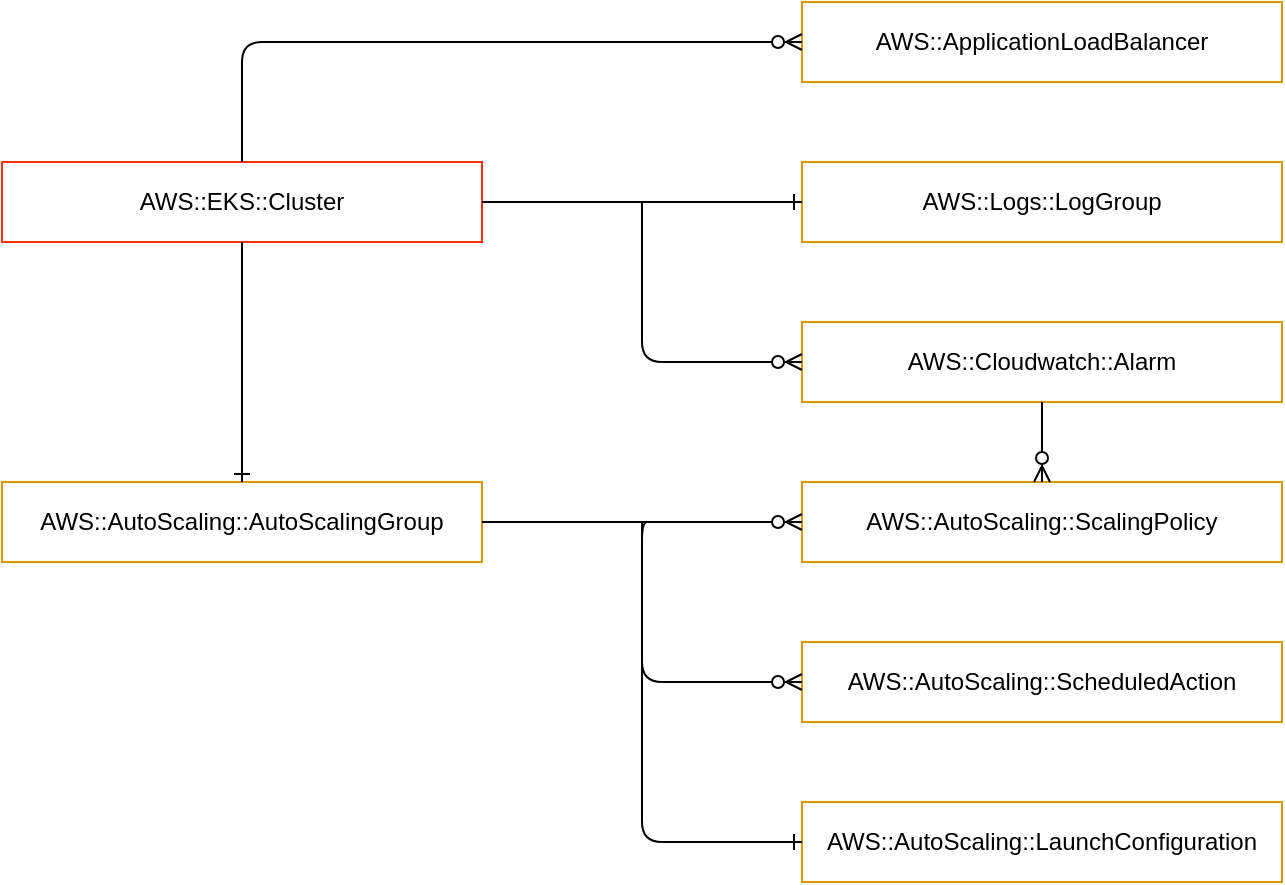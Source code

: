 <mxfile version="10.8.0" type="github"><diagram id="VL3moIbTaXk0YuQDFfrK" name="Page-1"><mxGraphModel dx="840" dy="483" grid="1" gridSize="10" guides="1" tooltips="1" connect="1" arrows="1" fold="1" page="1" pageScale="1" pageWidth="850" pageHeight="1100" math="0" shadow="0"><root><mxCell id="0"/><mxCell id="1" parent="0"/><mxCell id="BC-JCahsHy17xjeGWi9r-1" value="AWS::EKS::Cluster" style="rounded=0;whiteSpace=wrap;html=1;fillColor=none;strokeColor=#FF3108;" parent="1" vertex="1"><mxGeometry x="80" y="440" width="240" height="40" as="geometry"/></mxCell><mxCell id="BC-JCahsHy17xjeGWi9r-3" value="AWS::AutoScaling::AutoScalingGroup" style="rounded=0;whiteSpace=wrap;html=1;fillColor=none;strokeColor=#d79b00;" parent="1" vertex="1"><mxGeometry x="80" y="600" width="240" height="40" as="geometry"/></mxCell><mxCell id="BC-JCahsHy17xjeGWi9r-4" value="AWS::AutoScaling::LaunchConfiguration" style="rounded=0;whiteSpace=wrap;html=1;fillColor=none;strokeColor=#d79b00;" parent="1" vertex="1"><mxGeometry x="480" y="760" width="240" height="40" as="geometry"/></mxCell><mxCell id="BC-JCahsHy17xjeGWi9r-6" value="AWS::AutoScaling::ScheduledAction" style="rounded=0;whiteSpace=wrap;html=1;fillColor=none;strokeColor=#d79b00;" parent="1" vertex="1"><mxGeometry x="480" y="680" width="240" height="40" as="geometry"/></mxCell><mxCell id="BC-JCahsHy17xjeGWi9r-7" value="AWS::AutoScaling::ScalingPolicy" style="rounded=0;whiteSpace=wrap;html=1;fillColor=none;strokeColor=#d79b00;" parent="1" vertex="1"><mxGeometry x="480" y="600" width="240" height="40" as="geometry"/></mxCell><mxCell id="BC-JCahsHy17xjeGWi9r-8" value="AWS::Cloudwatch::Alarm" style="rounded=0;whiteSpace=wrap;html=1;fillColor=none;strokeColor=#d79b00;" parent="1" vertex="1"><mxGeometry x="480" y="520" width="240" height="40" as="geometry"/></mxCell><mxCell id="BC-JCahsHy17xjeGWi9r-9" value="AWS::Logs::LogGroup" style="rounded=0;whiteSpace=wrap;html=1;fillColor=none;strokeColor=#d79b00;" parent="1" vertex="1"><mxGeometry x="480" y="440" width="240" height="40" as="geometry"/></mxCell><mxCell id="i5cCuLOnqBCpmo_y0noG-1" value="" style="fontSize=12;html=1;endArrow=ERone;endFill=1;exitX=0.5;exitY=1;exitDx=0;exitDy=0;entryX=0.5;entryY=0;entryDx=0;entryDy=0;" edge="1" parent="1" source="BC-JCahsHy17xjeGWi9r-1" target="BC-JCahsHy17xjeGWi9r-3"><mxGeometry width="100" height="100" relative="1" as="geometry"><mxPoint x="190" y="590" as="sourcePoint"/><mxPoint x="290" y="490" as="targetPoint"/></mxGeometry></mxCell><mxCell id="i5cCuLOnqBCpmo_y0noG-2" value="" style="fontSize=12;html=1;endArrow=ERone;endFill=1;exitX=1;exitY=0.5;exitDx=0;exitDy=0;entryX=0;entryY=0.5;entryDx=0;entryDy=0;" edge="1" parent="1" source="BC-JCahsHy17xjeGWi9r-1" target="BC-JCahsHy17xjeGWi9r-9"><mxGeometry width="100" height="100" relative="1" as="geometry"><mxPoint x="210" y="490" as="sourcePoint"/><mxPoint x="210" y="610" as="targetPoint"/></mxGeometry></mxCell><mxCell id="i5cCuLOnqBCpmo_y0noG-3" value="" style="fontSize=12;html=1;endArrow=ERzeroToMany;endFill=1;entryX=0;entryY=0.5;entryDx=0;entryDy=0;edgeStyle=orthogonalEdgeStyle;" edge="1" parent="1" target="BC-JCahsHy17xjeGWi9r-8"><mxGeometry width="100" height="100" relative="1" as="geometry"><mxPoint x="400" y="460" as="sourcePoint"/><mxPoint x="470" y="520" as="targetPoint"/><Array as="points"><mxPoint x="400" y="540"/></Array></mxGeometry></mxCell><mxCell id="i5cCuLOnqBCpmo_y0noG-4" value="" style="fontSize=12;html=1;endArrow=ERzeroToMany;endFill=1;entryX=0.5;entryY=0;entryDx=0;entryDy=0;exitX=0.5;exitY=1;exitDx=0;exitDy=0;" edge="1" parent="1" source="BC-JCahsHy17xjeGWi9r-8" target="BC-JCahsHy17xjeGWi9r-7"><mxGeometry width="100" height="100" relative="1" as="geometry"><mxPoint x="540" y="630" as="sourcePoint"/><mxPoint x="640" y="530" as="targetPoint"/></mxGeometry></mxCell><mxCell id="i5cCuLOnqBCpmo_y0noG-5" value="" style="fontSize=12;html=1;endArrow=ERzeroToMany;endFill=1;entryX=0;entryY=0.5;entryDx=0;entryDy=0;exitX=1;exitY=0.5;exitDx=0;exitDy=0;" edge="1" parent="1" source="BC-JCahsHy17xjeGWi9r-3" target="BC-JCahsHy17xjeGWi9r-7"><mxGeometry width="100" height="100" relative="1" as="geometry"><mxPoint x="610" y="570" as="sourcePoint"/><mxPoint x="610" y="610" as="targetPoint"/></mxGeometry></mxCell><mxCell id="i5cCuLOnqBCpmo_y0noG-6" value="" style="edgeStyle=orthogonalEdgeStyle;fontSize=12;html=1;endArrow=ERzeroToMany;endFill=1;entryX=0;entryY=0.5;entryDx=0;entryDy=0;" edge="1" parent="1" target="BC-JCahsHy17xjeGWi9r-6"><mxGeometry width="100" height="100" relative="1" as="geometry"><mxPoint x="400" y="620" as="sourcePoint"/><mxPoint x="440" y="650" as="targetPoint"/><Array as="points"><mxPoint x="400" y="700"/></Array></mxGeometry></mxCell><mxCell id="i5cCuLOnqBCpmo_y0noG-7" value="" style="edgeStyle=orthogonalEdgeStyle;fontSize=12;html=1;endArrow=ERone;endFill=1;entryX=0;entryY=0.5;entryDx=0;entryDy=0;" edge="1" parent="1" target="BC-JCahsHy17xjeGWi9r-4"><mxGeometry width="100" height="100" relative="1" as="geometry"><mxPoint x="405" y="620" as="sourcePoint"/><mxPoint x="475" y="750" as="targetPoint"/><Array as="points"><mxPoint x="400" y="620"/><mxPoint x="400" y="780"/></Array></mxGeometry></mxCell><mxCell id="i5cCuLOnqBCpmo_y0noG-8" value="AWS::ApplicationLoadBalancer" style="strokeWidth=1;whiteSpace=wrap;html=1;align=center;fontSize=12;fillColor=none;strokeColor=#d79b00;" vertex="1" parent="1"><mxGeometry x="480" y="360" width="240" height="40" as="geometry"/></mxCell><mxCell id="i5cCuLOnqBCpmo_y0noG-9" value="" style="edgeStyle=orthogonalEdgeStyle;fontSize=12;html=1;endArrow=ERzeroToMany;endFill=1;entryX=0;entryY=0.5;entryDx=0;entryDy=0;exitX=0.5;exitY=0;exitDx=0;exitDy=0;" edge="1" parent="1" source="BC-JCahsHy17xjeGWi9r-1" target="i5cCuLOnqBCpmo_y0noG-8"><mxGeometry width="100" height="100" relative="1" as="geometry"><mxPoint x="280" y="440" as="sourcePoint"/><mxPoint x="380" y="340" as="targetPoint"/></mxGeometry></mxCell></root></mxGraphModel></diagram></mxfile>